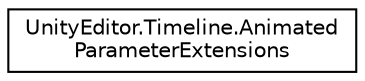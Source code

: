 digraph "Graphical Class Hierarchy"
{
 // LATEX_PDF_SIZE
  edge [fontname="Helvetica",fontsize="10",labelfontname="Helvetica",labelfontsize="10"];
  node [fontname="Helvetica",fontsize="10",shape=record];
  rankdir="LR";
  Node0 [label="UnityEditor.Timeline.Animated\lParameterExtensions",height=0.2,width=0.4,color="black", fillcolor="white", style="filled",URL="$class_unity_editor_1_1_timeline_1_1_animated_parameter_extensions.html",tooltip=" "];
}
